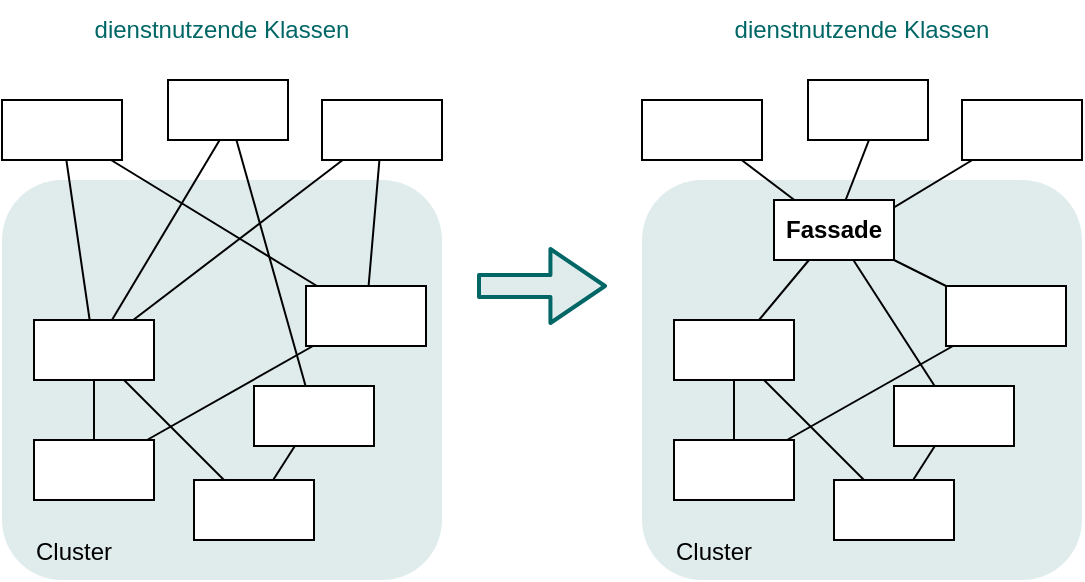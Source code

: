 <mxfile version="25.0.3">
  <diagram name="Seite-1" id="Fw1eYC2oS4mGO6Wspqi1">
    <mxGraphModel dx="2060" dy="1128" grid="1" gridSize="10" guides="1" tooltips="1" connect="1" arrows="1" fold="1" page="1" pageScale="1" pageWidth="827" pageHeight="1169" math="0" shadow="0">
      <root>
        <mxCell id="0" />
        <mxCell id="1" parent="0" />
        <mxCell id="B5aIaN08slyzVjx4_IoF-28" value="Cluster" style="rounded=1;whiteSpace=wrap;html=1;fillColor=#E0ECEC;labelPosition=center;verticalLabelPosition=middle;align=left;verticalAlign=bottom;spacingLeft=15;spacingBottom=5;strokeColor=none;" parent="1" vertex="1">
          <mxGeometry x="400" y="220" width="220" height="200" as="geometry" />
        </mxCell>
        <mxCell id="B5aIaN08slyzVjx4_IoF-1" value="" style="rounded=0;whiteSpace=wrap;html=1;" parent="1" vertex="1">
          <mxGeometry x="496" y="370" width="60" height="30" as="geometry" />
        </mxCell>
        <mxCell id="B5aIaN08slyzVjx4_IoF-4" value="" style="rounded=0;whiteSpace=wrap;html=1;" parent="1" vertex="1">
          <mxGeometry x="526" y="323" width="60" height="30" as="geometry" />
        </mxCell>
        <mxCell id="B5aIaN08slyzVjx4_IoF-5" value="" style="rounded=0;whiteSpace=wrap;html=1;" parent="1" vertex="1">
          <mxGeometry x="416" y="290" width="60" height="30" as="geometry" />
        </mxCell>
        <mxCell id="B5aIaN08slyzVjx4_IoF-6" value="" style="rounded=0;whiteSpace=wrap;html=1;" parent="1" vertex="1">
          <mxGeometry x="416" y="350" width="60" height="30" as="geometry" />
        </mxCell>
        <mxCell id="B5aIaN08slyzVjx4_IoF-7" value="" style="rounded=0;whiteSpace=wrap;html=1;" parent="1" vertex="1">
          <mxGeometry x="552" y="273" width="60" height="30" as="geometry" />
        </mxCell>
        <mxCell id="B5aIaN08slyzVjx4_IoF-9" value="" style="endArrow=none;html=1;rounded=0;" parent="1" source="B5aIaN08slyzVjx4_IoF-22" target="B5aIaN08slyzVjx4_IoF-5" edge="1">
          <mxGeometry width="50" height="50" relative="1" as="geometry">
            <mxPoint x="406" y="570" as="sourcePoint" />
            <mxPoint x="456" y="520" as="targetPoint" />
          </mxGeometry>
        </mxCell>
        <mxCell id="B5aIaN08slyzVjx4_IoF-10" value="" style="endArrow=none;html=1;rounded=0;" parent="1" source="B5aIaN08slyzVjx4_IoF-22" target="B5aIaN08slyzVjx4_IoF-4" edge="1">
          <mxGeometry width="50" height="50" relative="1" as="geometry">
            <mxPoint x="416" y="580" as="sourcePoint" />
            <mxPoint x="466" y="530" as="targetPoint" />
          </mxGeometry>
        </mxCell>
        <mxCell id="B5aIaN08slyzVjx4_IoF-11" value="" style="endArrow=none;html=1;rounded=0;" parent="1" source="B5aIaN08slyzVjx4_IoF-22" target="B5aIaN08slyzVjx4_IoF-7" edge="1">
          <mxGeometry width="50" height="50" relative="1" as="geometry">
            <mxPoint x="426" y="590" as="sourcePoint" />
            <mxPoint x="476" y="540" as="targetPoint" />
          </mxGeometry>
        </mxCell>
        <mxCell id="B5aIaN08slyzVjx4_IoF-12" value="" style="endArrow=none;html=1;rounded=0;" parent="1" source="B5aIaN08slyzVjx4_IoF-21" target="B5aIaN08slyzVjx4_IoF-22" edge="1">
          <mxGeometry width="50" height="50" relative="1" as="geometry">
            <mxPoint x="436" y="600" as="sourcePoint" />
            <mxPoint x="486" y="550" as="targetPoint" />
          </mxGeometry>
        </mxCell>
        <mxCell id="B5aIaN08slyzVjx4_IoF-13" value="" style="endArrow=none;html=1;rounded=0;exitX=0.65;exitY=0.267;exitDx=0;exitDy=0;exitPerimeter=0;" parent="1" source="B5aIaN08slyzVjx4_IoF-20" target="B5aIaN08slyzVjx4_IoF-22" edge="1">
          <mxGeometry width="50" height="50" relative="1" as="geometry">
            <mxPoint x="446" y="610" as="sourcePoint" />
            <mxPoint x="496" y="560" as="targetPoint" />
          </mxGeometry>
        </mxCell>
        <mxCell id="B5aIaN08slyzVjx4_IoF-14" value="" style="endArrow=none;html=1;rounded=0;entryX=0.467;entryY=0.767;entryDx=0;entryDy=0;entryPerimeter=0;" parent="1" source="B5aIaN08slyzVjx4_IoF-19" target="B5aIaN08slyzVjx4_IoF-22" edge="1">
          <mxGeometry width="50" height="50" relative="1" as="geometry">
            <mxPoint x="456" y="620" as="sourcePoint" />
            <mxPoint x="506" y="570" as="targetPoint" />
          </mxGeometry>
        </mxCell>
        <mxCell id="B5aIaN08slyzVjx4_IoF-15" value="" style="endArrow=none;html=1;rounded=0;" parent="1" source="B5aIaN08slyzVjx4_IoF-7" target="B5aIaN08slyzVjx4_IoF-6" edge="1">
          <mxGeometry width="50" height="50" relative="1" as="geometry">
            <mxPoint x="466" y="630" as="sourcePoint" />
            <mxPoint x="516" y="580" as="targetPoint" />
          </mxGeometry>
        </mxCell>
        <mxCell id="B5aIaN08slyzVjx4_IoF-16" value="" style="endArrow=none;html=1;rounded=0;" parent="1" source="B5aIaN08slyzVjx4_IoF-4" target="B5aIaN08slyzVjx4_IoF-1" edge="1">
          <mxGeometry width="50" height="50" relative="1" as="geometry">
            <mxPoint x="476" y="640" as="sourcePoint" />
            <mxPoint x="526" y="590" as="targetPoint" />
          </mxGeometry>
        </mxCell>
        <mxCell id="B5aIaN08slyzVjx4_IoF-17" value="" style="endArrow=none;html=1;rounded=0;" parent="1" source="B5aIaN08slyzVjx4_IoF-5" target="B5aIaN08slyzVjx4_IoF-1" edge="1">
          <mxGeometry width="50" height="50" relative="1" as="geometry">
            <mxPoint x="486" y="650" as="sourcePoint" />
            <mxPoint x="536" y="600" as="targetPoint" />
          </mxGeometry>
        </mxCell>
        <mxCell id="B5aIaN08slyzVjx4_IoF-18" value="" style="endArrow=none;html=1;rounded=0;" parent="1" source="B5aIaN08slyzVjx4_IoF-5" target="B5aIaN08slyzVjx4_IoF-6" edge="1">
          <mxGeometry width="50" height="50" relative="1" as="geometry">
            <mxPoint x="496" y="660" as="sourcePoint" />
            <mxPoint x="546" y="610" as="targetPoint" />
          </mxGeometry>
        </mxCell>
        <mxCell id="B5aIaN08slyzVjx4_IoF-19" value="" style="rounded=0;whiteSpace=wrap;html=1;" parent="1" vertex="1">
          <mxGeometry x="560" y="180" width="60" height="30" as="geometry" />
        </mxCell>
        <mxCell id="B5aIaN08slyzVjx4_IoF-20" value="" style="rounded=0;whiteSpace=wrap;html=1;" parent="1" vertex="1">
          <mxGeometry x="483" y="170" width="60" height="30" as="geometry" />
        </mxCell>
        <mxCell id="B5aIaN08slyzVjx4_IoF-21" value="" style="rounded=0;whiteSpace=wrap;html=1;" parent="1" vertex="1">
          <mxGeometry x="400" y="180" width="60" height="30" as="geometry" />
        </mxCell>
        <mxCell id="B5aIaN08slyzVjx4_IoF-22" value="Fassade" style="rounded=0;whiteSpace=wrap;html=1;fontStyle=1" parent="1" vertex="1">
          <mxGeometry x="466" y="230" width="60" height="30" as="geometry" />
        </mxCell>
        <mxCell id="B5aIaN08slyzVjx4_IoF-25" value="dienstnutzende Klassen" style="text;html=1;align=center;verticalAlign=middle;whiteSpace=wrap;rounded=0;fontColor=#006666;" parent="1" vertex="1">
          <mxGeometry x="400" y="130" width="220" height="30" as="geometry" />
        </mxCell>
        <mxCell id="B5aIaN08slyzVjx4_IoF-27" value="" style="shape=flexArrow;endArrow=classic;html=1;rounded=1;strokeColor=#006666;strokeWidth=2;flowAnimation=0;shadow=0;endSize=8.429;startSize=4;endWidth=24;fillColor=#E0ECEC;" parent="1" edge="1">
          <mxGeometry width="50" height="50" relative="1" as="geometry">
            <mxPoint x="317.5" y="273" as="sourcePoint" />
            <mxPoint x="382.5" y="273" as="targetPoint" />
          </mxGeometry>
        </mxCell>
        <mxCell id="B5aIaN08slyzVjx4_IoF-31" value="Cluster" style="rounded=1;whiteSpace=wrap;html=1;fillColor=#E0ECEC;labelPosition=center;verticalLabelPosition=middle;align=left;verticalAlign=bottom;spacingLeft=15;spacingBottom=5;strokeColor=none;" parent="1" vertex="1">
          <mxGeometry x="80" y="220" width="220" height="200" as="geometry" />
        </mxCell>
        <mxCell id="B5aIaN08slyzVjx4_IoF-32" value="" style="rounded=0;whiteSpace=wrap;html=1;" parent="1" vertex="1">
          <mxGeometry x="176" y="370" width="60" height="30" as="geometry" />
        </mxCell>
        <mxCell id="B5aIaN08slyzVjx4_IoF-33" value="" style="rounded=0;whiteSpace=wrap;html=1;" parent="1" vertex="1">
          <mxGeometry x="206" y="323" width="60" height="30" as="geometry" />
        </mxCell>
        <mxCell id="B5aIaN08slyzVjx4_IoF-34" value="" style="rounded=0;whiteSpace=wrap;html=1;" parent="1" vertex="1">
          <mxGeometry x="96" y="290" width="60" height="30" as="geometry" />
        </mxCell>
        <mxCell id="B5aIaN08slyzVjx4_IoF-35" value="" style="rounded=0;whiteSpace=wrap;html=1;" parent="1" vertex="1">
          <mxGeometry x="96" y="350" width="60" height="30" as="geometry" />
        </mxCell>
        <mxCell id="B5aIaN08slyzVjx4_IoF-36" value="" style="rounded=0;whiteSpace=wrap;html=1;" parent="1" vertex="1">
          <mxGeometry x="232" y="273" width="60" height="30" as="geometry" />
        </mxCell>
        <mxCell id="B5aIaN08slyzVjx4_IoF-39" value="" style="endArrow=none;html=1;rounded=0;" parent="1" source="B5aIaN08slyzVjx4_IoF-49" target="B5aIaN08slyzVjx4_IoF-36" edge="1">
          <mxGeometry width="50" height="50" relative="1" as="geometry">
            <mxPoint x="106" y="590" as="sourcePoint" />
            <mxPoint x="156" y="540" as="targetPoint" />
          </mxGeometry>
        </mxCell>
        <mxCell id="B5aIaN08slyzVjx4_IoF-40" value="" style="endArrow=none;html=1;rounded=0;" parent="1" source="B5aIaN08slyzVjx4_IoF-49" target="B5aIaN08slyzVjx4_IoF-34" edge="1">
          <mxGeometry width="50" height="50" relative="1" as="geometry">
            <mxPoint x="116" y="600" as="sourcePoint" />
            <mxPoint x="166" y="550" as="targetPoint" />
          </mxGeometry>
        </mxCell>
        <mxCell id="B5aIaN08slyzVjx4_IoF-41" value="" style="endArrow=none;html=1;rounded=0;exitX=0.65;exitY=0.267;exitDx=0;exitDy=0;exitPerimeter=0;" parent="1" source="B5aIaN08slyzVjx4_IoF-48" target="B5aIaN08slyzVjx4_IoF-34" edge="1">
          <mxGeometry width="50" height="50" relative="1" as="geometry">
            <mxPoint x="126" y="610" as="sourcePoint" />
            <mxPoint x="176" y="560" as="targetPoint" />
          </mxGeometry>
        </mxCell>
        <mxCell id="B5aIaN08slyzVjx4_IoF-42" value="" style="endArrow=none;html=1;rounded=0;" parent="1" source="B5aIaN08slyzVjx4_IoF-47" target="B5aIaN08slyzVjx4_IoF-34" edge="1">
          <mxGeometry width="50" height="50" relative="1" as="geometry">
            <mxPoint x="136" y="620" as="sourcePoint" />
            <mxPoint x="186" y="570" as="targetPoint" />
          </mxGeometry>
        </mxCell>
        <mxCell id="B5aIaN08slyzVjx4_IoF-43" value="" style="endArrow=none;html=1;rounded=0;" parent="1" source="B5aIaN08slyzVjx4_IoF-36" target="B5aIaN08slyzVjx4_IoF-35" edge="1">
          <mxGeometry width="50" height="50" relative="1" as="geometry">
            <mxPoint x="146" y="630" as="sourcePoint" />
            <mxPoint x="196" y="580" as="targetPoint" />
          </mxGeometry>
        </mxCell>
        <mxCell id="B5aIaN08slyzVjx4_IoF-44" value="" style="endArrow=none;html=1;rounded=0;" parent="1" source="B5aIaN08slyzVjx4_IoF-33" target="B5aIaN08slyzVjx4_IoF-32" edge="1">
          <mxGeometry width="50" height="50" relative="1" as="geometry">
            <mxPoint x="156" y="640" as="sourcePoint" />
            <mxPoint x="206" y="590" as="targetPoint" />
          </mxGeometry>
        </mxCell>
        <mxCell id="B5aIaN08slyzVjx4_IoF-45" value="" style="endArrow=none;html=1;rounded=0;" parent="1" source="B5aIaN08slyzVjx4_IoF-34" target="B5aIaN08slyzVjx4_IoF-32" edge="1">
          <mxGeometry width="50" height="50" relative="1" as="geometry">
            <mxPoint x="166" y="650" as="sourcePoint" />
            <mxPoint x="216" y="600" as="targetPoint" />
          </mxGeometry>
        </mxCell>
        <mxCell id="B5aIaN08slyzVjx4_IoF-46" value="" style="endArrow=none;html=1;rounded=0;" parent="1" source="B5aIaN08slyzVjx4_IoF-34" target="B5aIaN08slyzVjx4_IoF-35" edge="1">
          <mxGeometry width="50" height="50" relative="1" as="geometry">
            <mxPoint x="176" y="660" as="sourcePoint" />
            <mxPoint x="226" y="610" as="targetPoint" />
          </mxGeometry>
        </mxCell>
        <mxCell id="B5aIaN08slyzVjx4_IoF-47" value="" style="rounded=0;whiteSpace=wrap;html=1;" parent="1" vertex="1">
          <mxGeometry x="240" y="180" width="60" height="30" as="geometry" />
        </mxCell>
        <mxCell id="B5aIaN08slyzVjx4_IoF-48" value="" style="rounded=0;whiteSpace=wrap;html=1;" parent="1" vertex="1">
          <mxGeometry x="163" y="170" width="60" height="30" as="geometry" />
        </mxCell>
        <mxCell id="B5aIaN08slyzVjx4_IoF-49" value="" style="rounded=0;whiteSpace=wrap;html=1;" parent="1" vertex="1">
          <mxGeometry x="80" y="180" width="60" height="30" as="geometry" />
        </mxCell>
        <mxCell id="B5aIaN08slyzVjx4_IoF-51" value="dienstnutzende Klassen" style="text;html=1;align=center;verticalAlign=middle;whiteSpace=wrap;rounded=0;fontColor=#006666;" parent="1" vertex="1">
          <mxGeometry x="80" y="130" width="220" height="30" as="geometry" />
        </mxCell>
        <mxCell id="B5aIaN08slyzVjx4_IoF-52" value="" style="endArrow=none;html=1;rounded=0;" parent="1" source="B5aIaN08slyzVjx4_IoF-48" target="B5aIaN08slyzVjx4_IoF-33" edge="1">
          <mxGeometry width="50" height="50" relative="1" as="geometry">
            <mxPoint x="212" y="188" as="sourcePoint" />
            <mxPoint x="145" y="300" as="targetPoint" />
          </mxGeometry>
        </mxCell>
        <mxCell id="B5aIaN08slyzVjx4_IoF-53" value="" style="endArrow=none;html=1;rounded=0;" parent="1" source="B5aIaN08slyzVjx4_IoF-47" target="B5aIaN08slyzVjx4_IoF-36" edge="1">
          <mxGeometry width="50" height="50" relative="1" as="geometry">
            <mxPoint x="260" y="220" as="sourcePoint" />
            <mxPoint x="156" y="300" as="targetPoint" />
          </mxGeometry>
        </mxCell>
      </root>
    </mxGraphModel>
  </diagram>
</mxfile>
